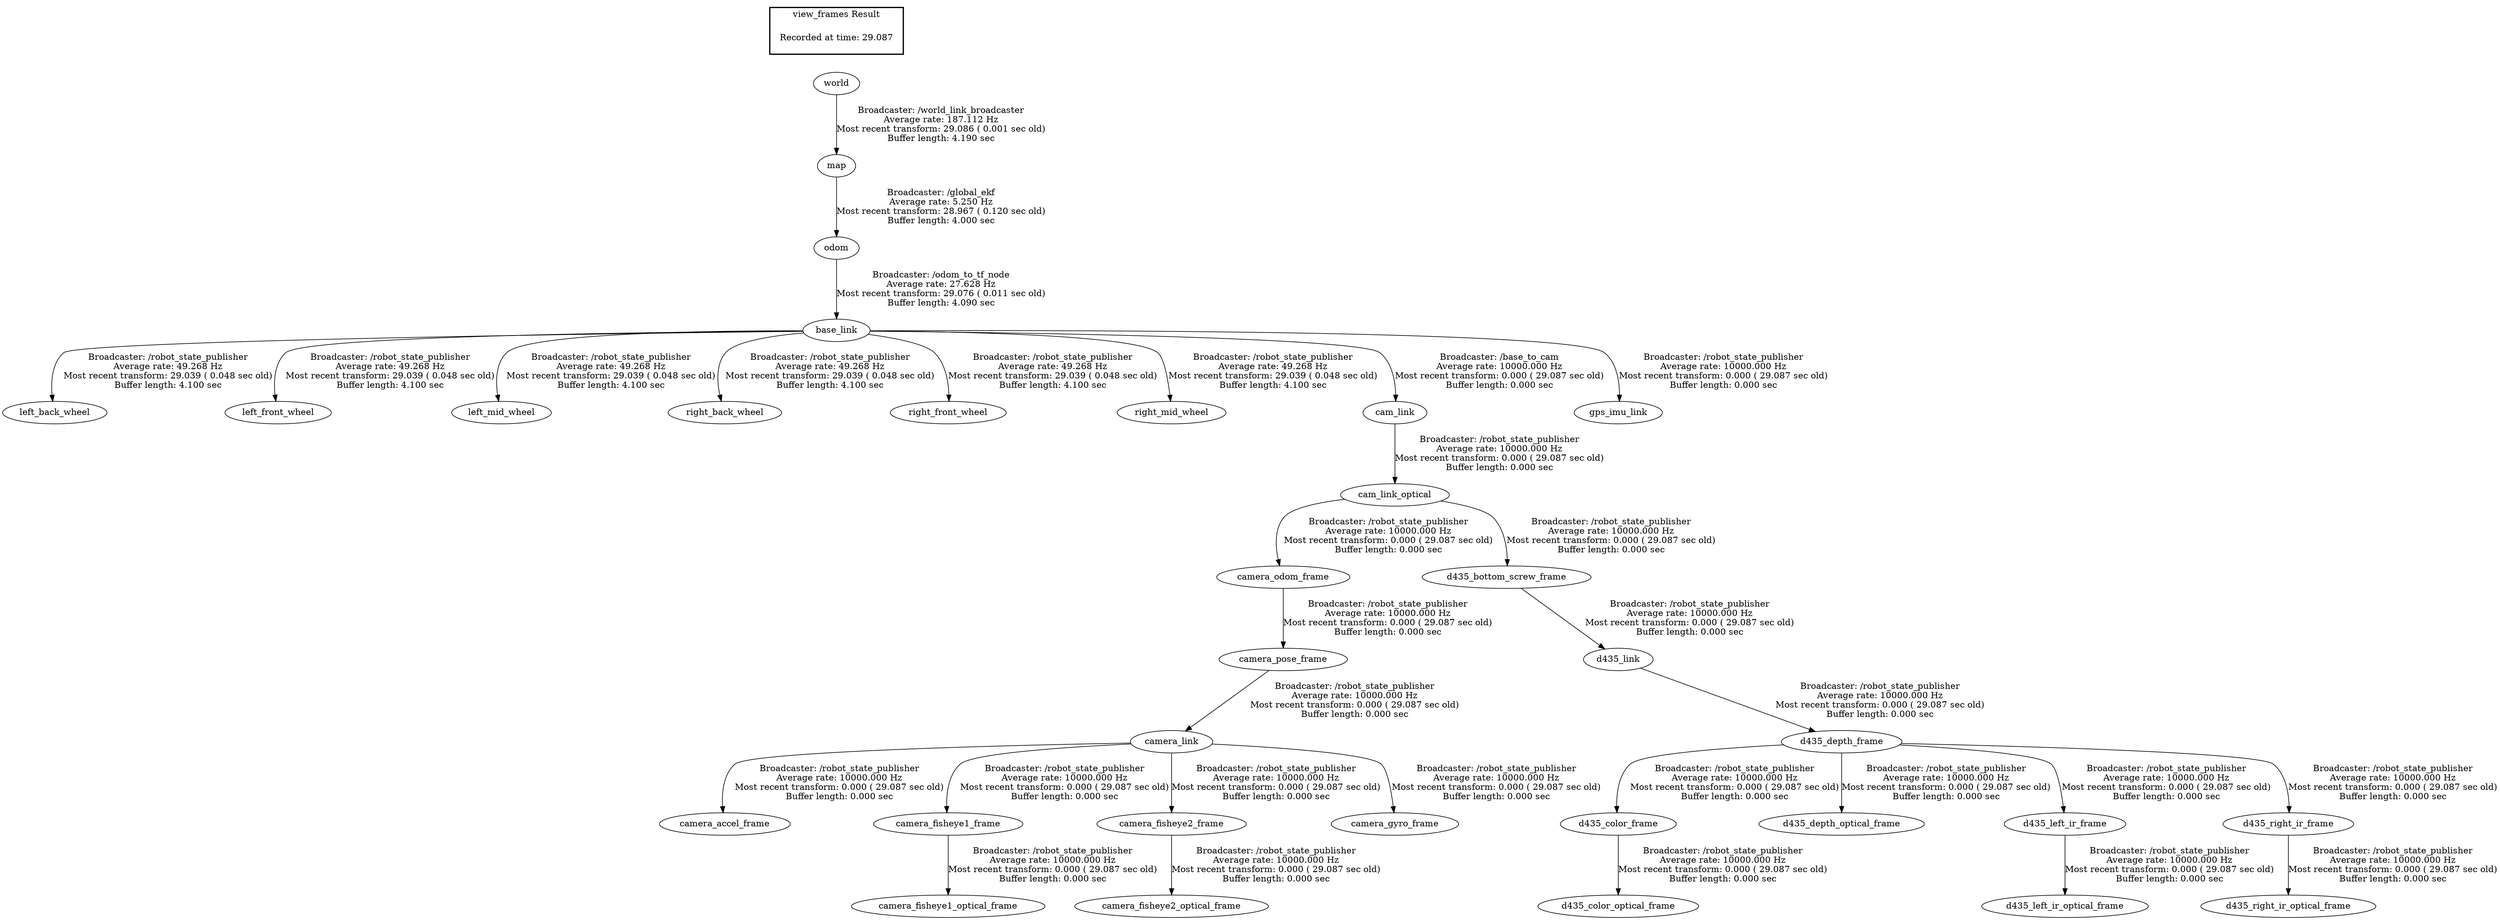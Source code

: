 digraph G {
"world" -> "map"[label="Broadcaster: /world_link_broadcaster\nAverage rate: 187.112 Hz\nMost recent transform: 29.086 ( 0.001 sec old)\nBuffer length: 4.190 sec\n"];
"base_link" -> "left_back_wheel"[label="Broadcaster: /robot_state_publisher\nAverage rate: 49.268 Hz\nMost recent transform: 29.039 ( 0.048 sec old)\nBuffer length: 4.100 sec\n"];
"odom" -> "base_link"[label="Broadcaster: /odom_to_tf_node\nAverage rate: 27.628 Hz\nMost recent transform: 29.076 ( 0.011 sec old)\nBuffer length: 4.090 sec\n"];
"base_link" -> "left_front_wheel"[label="Broadcaster: /robot_state_publisher\nAverage rate: 49.268 Hz\nMost recent transform: 29.039 ( 0.048 sec old)\nBuffer length: 4.100 sec\n"];
"base_link" -> "left_mid_wheel"[label="Broadcaster: /robot_state_publisher\nAverage rate: 49.268 Hz\nMost recent transform: 29.039 ( 0.048 sec old)\nBuffer length: 4.100 sec\n"];
"base_link" -> "right_back_wheel"[label="Broadcaster: /robot_state_publisher\nAverage rate: 49.268 Hz\nMost recent transform: 29.039 ( 0.048 sec old)\nBuffer length: 4.100 sec\n"];
"base_link" -> "right_front_wheel"[label="Broadcaster: /robot_state_publisher\nAverage rate: 49.268 Hz\nMost recent transform: 29.039 ( 0.048 sec old)\nBuffer length: 4.100 sec\n"];
"base_link" -> "right_mid_wheel"[label="Broadcaster: /robot_state_publisher\nAverage rate: 49.268 Hz\nMost recent transform: 29.039 ( 0.048 sec old)\nBuffer length: 4.100 sec\n"];
"base_link" -> "cam_link"[label="Broadcaster: /base_to_cam\nAverage rate: 10000.000 Hz\nMost recent transform: 0.000 ( 29.087 sec old)\nBuffer length: 0.000 sec\n"];
"cam_link" -> "cam_link_optical"[label="Broadcaster: /robot_state_publisher\nAverage rate: 10000.000 Hz\nMost recent transform: 0.000 ( 29.087 sec old)\nBuffer length: 0.000 sec\n"];
"camera_link" -> "camera_accel_frame"[label="Broadcaster: /robot_state_publisher\nAverage rate: 10000.000 Hz\nMost recent transform: 0.000 ( 29.087 sec old)\nBuffer length: 0.000 sec\n"];
"camera_pose_frame" -> "camera_link"[label="Broadcaster: /robot_state_publisher\nAverage rate: 10000.000 Hz\nMost recent transform: 0.000 ( 29.087 sec old)\nBuffer length: 0.000 sec\n"];
"camera_link" -> "camera_fisheye1_frame"[label="Broadcaster: /robot_state_publisher\nAverage rate: 10000.000 Hz\nMost recent transform: 0.000 ( 29.087 sec old)\nBuffer length: 0.000 sec\n"];
"camera_fisheye1_frame" -> "camera_fisheye1_optical_frame"[label="Broadcaster: /robot_state_publisher\nAverage rate: 10000.000 Hz\nMost recent transform: 0.000 ( 29.087 sec old)\nBuffer length: 0.000 sec\n"];
"camera_link" -> "camera_fisheye2_frame"[label="Broadcaster: /robot_state_publisher\nAverage rate: 10000.000 Hz\nMost recent transform: 0.000 ( 29.087 sec old)\nBuffer length: 0.000 sec\n"];
"camera_fisheye2_frame" -> "camera_fisheye2_optical_frame"[label="Broadcaster: /robot_state_publisher\nAverage rate: 10000.000 Hz\nMost recent transform: 0.000 ( 29.087 sec old)\nBuffer length: 0.000 sec\n"];
"camera_link" -> "camera_gyro_frame"[label="Broadcaster: /robot_state_publisher\nAverage rate: 10000.000 Hz\nMost recent transform: 0.000 ( 29.087 sec old)\nBuffer length: 0.000 sec\n"];
"camera_odom_frame" -> "camera_pose_frame"[label="Broadcaster: /robot_state_publisher\nAverage rate: 10000.000 Hz\nMost recent transform: 0.000 ( 29.087 sec old)\nBuffer length: 0.000 sec\n"];
"cam_link_optical" -> "camera_odom_frame"[label="Broadcaster: /robot_state_publisher\nAverage rate: 10000.000 Hz\nMost recent transform: 0.000 ( 29.087 sec old)\nBuffer length: 0.000 sec\n"];
"d435_depth_frame" -> "d435_color_frame"[label="Broadcaster: /robot_state_publisher\nAverage rate: 10000.000 Hz\nMost recent transform: 0.000 ( 29.087 sec old)\nBuffer length: 0.000 sec\n"];
"d435_link" -> "d435_depth_frame"[label="Broadcaster: /robot_state_publisher\nAverage rate: 10000.000 Hz\nMost recent transform: 0.000 ( 29.087 sec old)\nBuffer length: 0.000 sec\n"];
"d435_color_frame" -> "d435_color_optical_frame"[label="Broadcaster: /robot_state_publisher\nAverage rate: 10000.000 Hz\nMost recent transform: 0.000 ( 29.087 sec old)\nBuffer length: 0.000 sec\n"];
"d435_bottom_screw_frame" -> "d435_link"[label="Broadcaster: /robot_state_publisher\nAverage rate: 10000.000 Hz\nMost recent transform: 0.000 ( 29.087 sec old)\nBuffer length: 0.000 sec\n"];
"d435_depth_frame" -> "d435_depth_optical_frame"[label="Broadcaster: /robot_state_publisher\nAverage rate: 10000.000 Hz\nMost recent transform: 0.000 ( 29.087 sec old)\nBuffer length: 0.000 sec\n"];
"cam_link_optical" -> "d435_bottom_screw_frame"[label="Broadcaster: /robot_state_publisher\nAverage rate: 10000.000 Hz\nMost recent transform: 0.000 ( 29.087 sec old)\nBuffer length: 0.000 sec\n"];
"d435_depth_frame" -> "d435_left_ir_frame"[label="Broadcaster: /robot_state_publisher\nAverage rate: 10000.000 Hz\nMost recent transform: 0.000 ( 29.087 sec old)\nBuffer length: 0.000 sec\n"];
"d435_left_ir_frame" -> "d435_left_ir_optical_frame"[label="Broadcaster: /robot_state_publisher\nAverage rate: 10000.000 Hz\nMost recent transform: 0.000 ( 29.087 sec old)\nBuffer length: 0.000 sec\n"];
"d435_depth_frame" -> "d435_right_ir_frame"[label="Broadcaster: /robot_state_publisher\nAverage rate: 10000.000 Hz\nMost recent transform: 0.000 ( 29.087 sec old)\nBuffer length: 0.000 sec\n"];
"d435_right_ir_frame" -> "d435_right_ir_optical_frame"[label="Broadcaster: /robot_state_publisher\nAverage rate: 10000.000 Hz\nMost recent transform: 0.000 ( 29.087 sec old)\nBuffer length: 0.000 sec\n"];
"base_link" -> "gps_imu_link"[label="Broadcaster: /robot_state_publisher\nAverage rate: 10000.000 Hz\nMost recent transform: 0.000 ( 29.087 sec old)\nBuffer length: 0.000 sec\n"];
"map" -> "odom"[label="Broadcaster: /global_ekf\nAverage rate: 5.250 Hz\nMost recent transform: 28.967 ( 0.120 sec old)\nBuffer length: 4.000 sec\n"];
edge [style=invis];
 subgraph cluster_legend { style=bold; color=black; label ="view_frames Result";
"Recorded at time: 29.087"[ shape=plaintext ] ;
 }->"world";
}